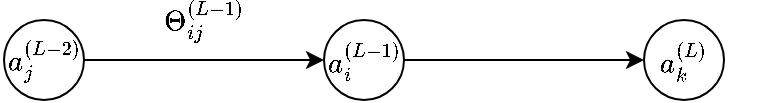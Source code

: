 <mxfile version="14.4.3" type="device"><diagram id="2zTq7fiG3apReuZoQHz3" name="Page-1"><mxGraphModel dx="1350" dy="816" grid="1" gridSize="10" guides="1" tooltips="1" connect="1" arrows="1" fold="1" page="1" pageScale="1" pageWidth="850" pageHeight="1100" math="1" shadow="0"><root><mxCell id="0"/><mxCell id="1" parent="0"/><mxCell id="fpJKAXtbnRpdnT2t_n4D-3" style="edgeStyle=orthogonalEdgeStyle;rounded=0;orthogonalLoop=1;jettySize=auto;html=1;exitX=1;exitY=0.5;exitDx=0;exitDy=0;entryX=0;entryY=0.5;entryDx=0;entryDy=0;" edge="1" parent="1" source="fpJKAXtbnRpdnT2t_n4D-1" target="fpJKAXtbnRpdnT2t_n4D-2"><mxGeometry relative="1" as="geometry"/></mxCell><mxCell id="fpJKAXtbnRpdnT2t_n4D-1" value="$$a^{(L-1)}_i$$" style="ellipse;whiteSpace=wrap;html=1;aspect=fixed;" vertex="1" parent="1"><mxGeometry x="280" y="200" width="40" height="40" as="geometry"/></mxCell><mxCell id="fpJKAXtbnRpdnT2t_n4D-2" value="$$a^{(L)}_k$$" style="ellipse;whiteSpace=wrap;html=1;aspect=fixed;" vertex="1" parent="1"><mxGeometry x="440" y="200" width="40" height="40" as="geometry"/></mxCell><mxCell id="fpJKAXtbnRpdnT2t_n4D-4" value="$$\Theta_{ij}^{(L-1)}$$" style="text;html=1;align=center;verticalAlign=middle;resizable=0;points=[];autosize=1;" vertex="1" parent="1"><mxGeometry x="150" y="190" width="140" height="20" as="geometry"/></mxCell><mxCell id="fpJKAXtbnRpdnT2t_n4D-8" style="edgeStyle=orthogonalEdgeStyle;rounded=0;orthogonalLoop=1;jettySize=auto;html=1;exitX=1;exitY=0.5;exitDx=0;exitDy=0;entryX=0;entryY=0.5;entryDx=0;entryDy=0;" edge="1" parent="1" source="fpJKAXtbnRpdnT2t_n4D-7" target="fpJKAXtbnRpdnT2t_n4D-1"><mxGeometry relative="1" as="geometry"/></mxCell><mxCell id="fpJKAXtbnRpdnT2t_n4D-7" value="$$a^{(L-2)}_j$$" style="ellipse;whiteSpace=wrap;html=1;aspect=fixed;" vertex="1" parent="1"><mxGeometry x="120" y="200" width="40" height="40" as="geometry"/></mxCell></root></mxGraphModel></diagram></mxfile>